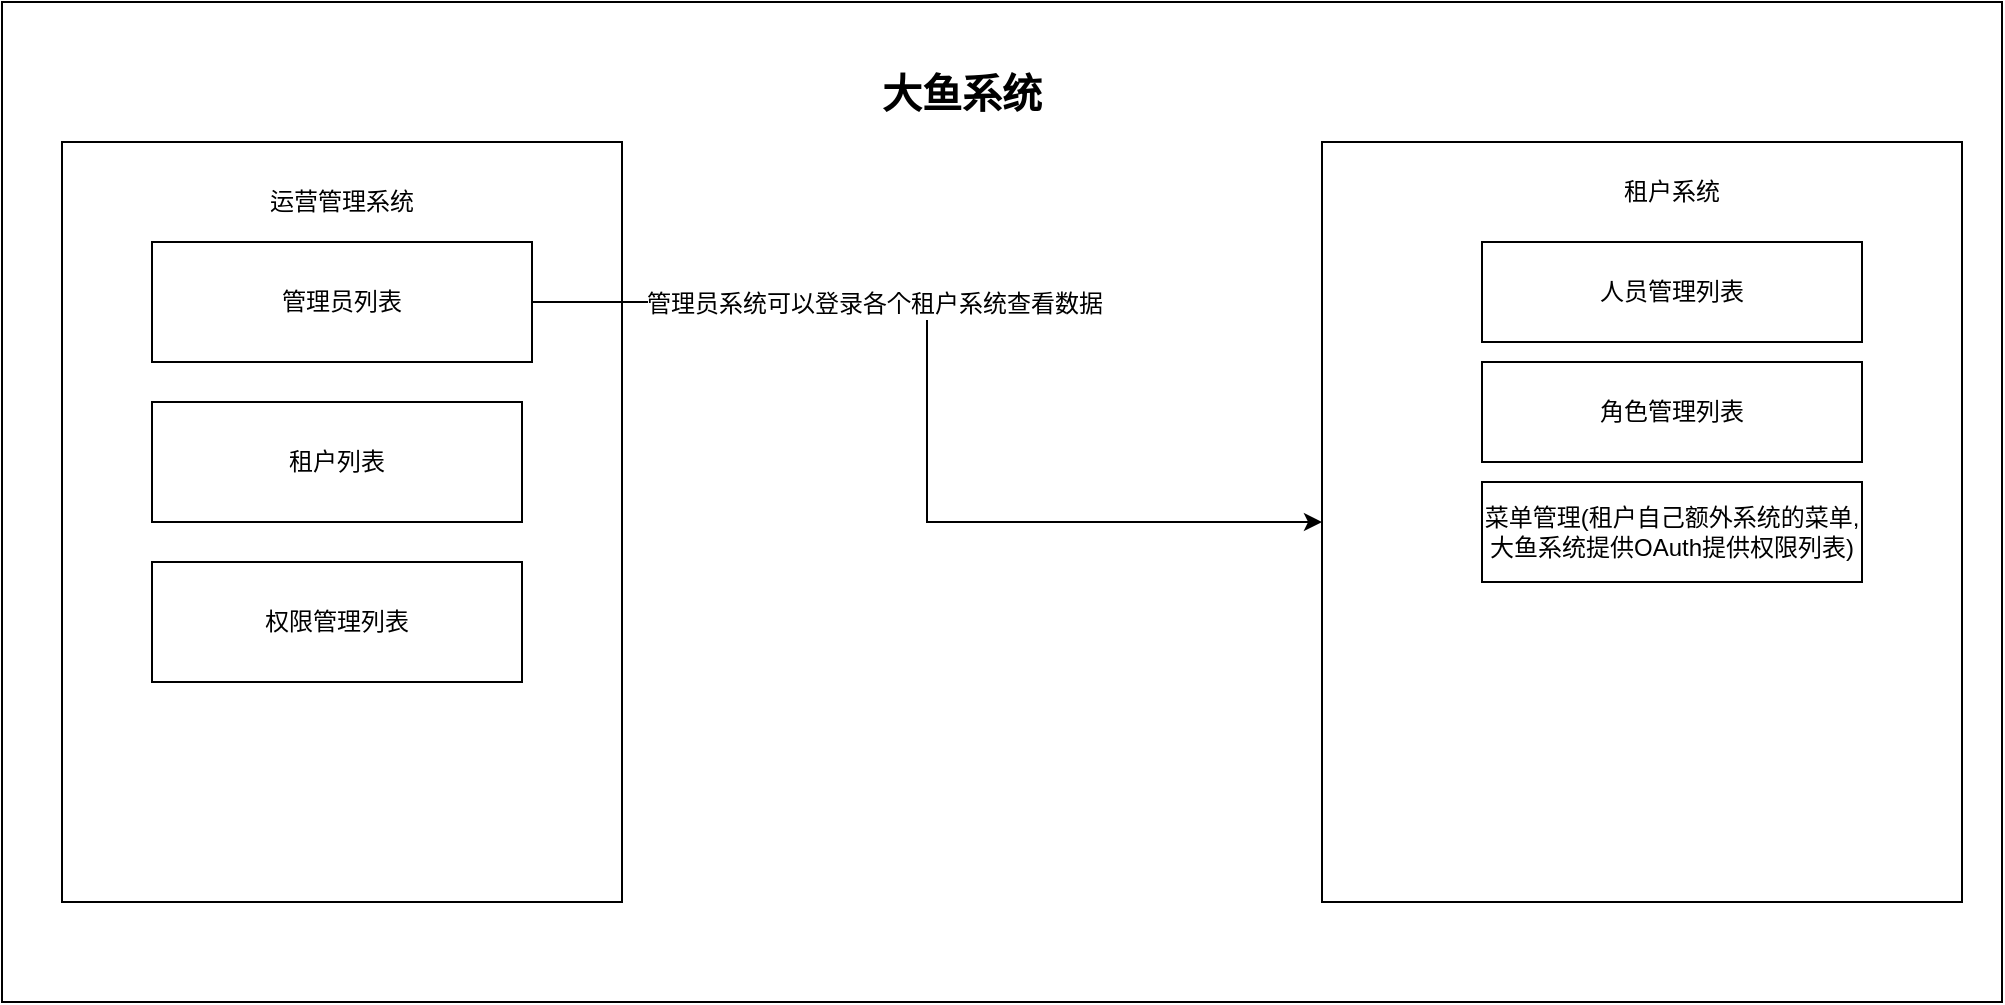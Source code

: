 <mxfile version="12.8.5" type="github">
  <diagram id="nYjnb1gJ_s1BvtdNdWJE" name="第 1 页">
    <mxGraphModel dx="1381" dy="765" grid="1" gridSize="10" guides="1" tooltips="1" connect="1" arrows="1" fold="1" page="1" pageScale="1" pageWidth="827" pageHeight="1169" math="0" shadow="0">
      <root>
        <mxCell id="0" />
        <mxCell id="1" parent="0" />
        <mxCell id="IgNf1-hUJxuoTdSNulPO-2" value="" style="rounded=0;whiteSpace=wrap;html=1;" vertex="1" parent="1">
          <mxGeometry x="200" y="110" width="1000" height="500" as="geometry" />
        </mxCell>
        <mxCell id="IgNf1-hUJxuoTdSNulPO-3" value="&lt;b&gt;&lt;font style=&quot;font-size: 20px&quot;&gt;大鱼系统&lt;/font&gt;&lt;/b&gt;" style="rounded=0;whiteSpace=wrap;html=1;strokeColor=none;" vertex="1" parent="1">
          <mxGeometry x="520" y="130" width="320" height="50" as="geometry" />
        </mxCell>
        <mxCell id="IgNf1-hUJxuoTdSNulPO-4" value="" style="rounded=0;whiteSpace=wrap;html=1;" vertex="1" parent="1">
          <mxGeometry x="230" y="180" width="280" height="380" as="geometry" />
        </mxCell>
        <mxCell id="IgNf1-hUJxuoTdSNulPO-5" value="" style="rounded=0;whiteSpace=wrap;html=1;" vertex="1" parent="1">
          <mxGeometry x="860" y="180" width="320" height="380" as="geometry" />
        </mxCell>
        <mxCell id="IgNf1-hUJxuoTdSNulPO-6" value="运营管理系统" style="rounded=0;whiteSpace=wrap;html=1;strokeColor=none;" vertex="1" parent="1">
          <mxGeometry x="295" y="190" width="150" height="40" as="geometry" />
        </mxCell>
        <mxCell id="IgNf1-hUJxuoTdSNulPO-7" value="租户系统" style="rounded=0;whiteSpace=wrap;html=1;strokeColor=none;" vertex="1" parent="1">
          <mxGeometry x="960" y="190" width="150" height="30" as="geometry" />
        </mxCell>
        <mxCell id="IgNf1-hUJxuoTdSNulPO-17" style="edgeStyle=orthogonalEdgeStyle;rounded=0;orthogonalLoop=1;jettySize=auto;html=1;exitX=1;exitY=0.5;exitDx=0;exitDy=0;entryX=0;entryY=0.5;entryDx=0;entryDy=0;" edge="1" parent="1" source="IgNf1-hUJxuoTdSNulPO-8" target="IgNf1-hUJxuoTdSNulPO-5">
          <mxGeometry relative="1" as="geometry" />
        </mxCell>
        <mxCell id="IgNf1-hUJxuoTdSNulPO-18" value="管理员系统可以登录各个租户系统查看数据" style="text;html=1;align=center;verticalAlign=middle;resizable=0;points=[];labelBackgroundColor=#ffffff;" vertex="1" connectable="0" parent="IgNf1-hUJxuoTdSNulPO-17">
          <mxGeometry x="-0.323" y="-1" relative="1" as="geometry">
            <mxPoint as="offset" />
          </mxGeometry>
        </mxCell>
        <mxCell id="IgNf1-hUJxuoTdSNulPO-8" value="管理员列表" style="rounded=0;whiteSpace=wrap;html=1;" vertex="1" parent="1">
          <mxGeometry x="275" y="230" width="190" height="60" as="geometry" />
        </mxCell>
        <mxCell id="IgNf1-hUJxuoTdSNulPO-9" value="租户列表" style="rounded=0;whiteSpace=wrap;html=1;" vertex="1" parent="1">
          <mxGeometry x="275" y="310" width="185" height="60" as="geometry" />
        </mxCell>
        <mxCell id="IgNf1-hUJxuoTdSNulPO-10" value="权限管理列表" style="rounded=0;whiteSpace=wrap;html=1;" vertex="1" parent="1">
          <mxGeometry x="275" y="390" width="185" height="60" as="geometry" />
        </mxCell>
        <mxCell id="IgNf1-hUJxuoTdSNulPO-12" value="人员管理列表" style="rounded=0;whiteSpace=wrap;html=1;" vertex="1" parent="1">
          <mxGeometry x="940" y="230" width="190" height="50" as="geometry" />
        </mxCell>
        <mxCell id="IgNf1-hUJxuoTdSNulPO-13" value="角色管理列表" style="rounded=0;whiteSpace=wrap;html=1;" vertex="1" parent="1">
          <mxGeometry x="940" y="290" width="190" height="50" as="geometry" />
        </mxCell>
        <mxCell id="IgNf1-hUJxuoTdSNulPO-15" value="菜单管理(租户自己额外系统的菜单,大鱼系统提供OAuth提供权限列表)" style="rounded=0;whiteSpace=wrap;html=1;" vertex="1" parent="1">
          <mxGeometry x="940" y="350" width="190" height="50" as="geometry" />
        </mxCell>
      </root>
    </mxGraphModel>
  </diagram>
</mxfile>
